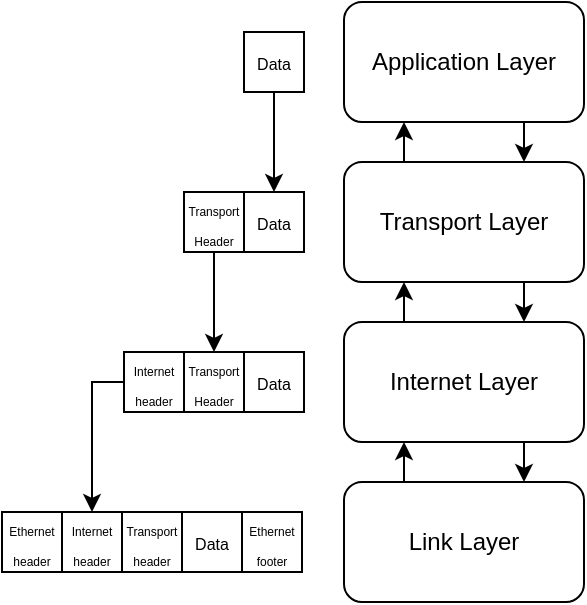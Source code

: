 <mxfile version="20.8.23" type="device"><diagram id="MRZMCA44TbZBzmC8g7iP" name="Page-1"><mxGraphModel dx="989" dy="526" grid="0" gridSize="10" guides="1" tooltips="1" connect="1" arrows="1" fold="1" page="1" pageScale="1" pageWidth="850" pageHeight="1100" math="0" shadow="0"><root><mxCell id="0"/><mxCell id="1" parent="0"/><mxCell id="2nZtvAyzx29B6xYiOwni-11" style="edgeStyle=orthogonalEdgeStyle;rounded=0;orthogonalLoop=1;jettySize=auto;html=1;exitX=0.75;exitY=1;exitDx=0;exitDy=0;entryX=0.75;entryY=0;entryDx=0;entryDy=0;" parent="1" source="2nZtvAyzx29B6xYiOwni-1" target="2nZtvAyzx29B6xYiOwni-3" edge="1"><mxGeometry relative="1" as="geometry"/></mxCell><mxCell id="2nZtvAyzx29B6xYiOwni-1" value="&lt;div&gt;Application Layer&lt;/div&gt;" style="rounded=1;whiteSpace=wrap;html=1;" parent="1" vertex="1"><mxGeometry x="340" y="100" width="120" height="60" as="geometry"/></mxCell><mxCell id="2nZtvAyzx29B6xYiOwni-6" style="edgeStyle=orthogonalEdgeStyle;rounded=0;orthogonalLoop=1;jettySize=auto;html=1;exitX=0.25;exitY=0;exitDx=0;exitDy=0;entryX=0.25;entryY=1;entryDx=0;entryDy=0;" parent="1" source="2nZtvAyzx29B6xYiOwni-2" target="2nZtvAyzx29B6xYiOwni-4" edge="1"><mxGeometry relative="1" as="geometry"/></mxCell><mxCell id="2nZtvAyzx29B6xYiOwni-7" style="edgeStyle=orthogonalEdgeStyle;rounded=0;orthogonalLoop=1;jettySize=auto;html=1;exitX=0.75;exitY=1;exitDx=0;exitDy=0;entryX=0.75;entryY=0;entryDx=0;entryDy=0;" parent="1" source="2nZtvAyzx29B6xYiOwni-4" target="2nZtvAyzx29B6xYiOwni-2" edge="1"><mxGeometry relative="1" as="geometry"/></mxCell><mxCell id="2nZtvAyzx29B6xYiOwni-2" value="&lt;div&gt;Link Layer&lt;/div&gt;" style="rounded=1;whiteSpace=wrap;html=1;" parent="1" vertex="1"><mxGeometry x="340" y="340" width="120" height="60" as="geometry"/></mxCell><mxCell id="2nZtvAyzx29B6xYiOwni-9" style="edgeStyle=orthogonalEdgeStyle;rounded=0;orthogonalLoop=1;jettySize=auto;html=1;exitX=0.75;exitY=1;exitDx=0;exitDy=0;entryX=0.75;entryY=0;entryDx=0;entryDy=0;" parent="1" source="2nZtvAyzx29B6xYiOwni-3" target="2nZtvAyzx29B6xYiOwni-4" edge="1"><mxGeometry relative="1" as="geometry"/></mxCell><mxCell id="2nZtvAyzx29B6xYiOwni-10" style="edgeStyle=orthogonalEdgeStyle;rounded=0;orthogonalLoop=1;jettySize=auto;html=1;exitX=0.25;exitY=0;exitDx=0;exitDy=0;entryX=0.25;entryY=1;entryDx=0;entryDy=0;" parent="1" source="2nZtvAyzx29B6xYiOwni-3" target="2nZtvAyzx29B6xYiOwni-1" edge="1"><mxGeometry relative="1" as="geometry"/></mxCell><mxCell id="2nZtvAyzx29B6xYiOwni-3" value="&lt;div&gt;Transport Layer&lt;/div&gt;" style="rounded=1;whiteSpace=wrap;html=1;" parent="1" vertex="1"><mxGeometry x="340" y="180" width="120" height="60" as="geometry"/></mxCell><mxCell id="2nZtvAyzx29B6xYiOwni-8" style="edgeStyle=orthogonalEdgeStyle;rounded=0;orthogonalLoop=1;jettySize=auto;html=1;exitX=0.25;exitY=0;exitDx=0;exitDy=0;entryX=0.25;entryY=1;entryDx=0;entryDy=0;" parent="1" source="2nZtvAyzx29B6xYiOwni-4" target="2nZtvAyzx29B6xYiOwni-3" edge="1"><mxGeometry relative="1" as="geometry"/></mxCell><mxCell id="2nZtvAyzx29B6xYiOwni-4" value="&lt;div&gt;Internet Layer&lt;/div&gt;" style="rounded=1;whiteSpace=wrap;html=1;" parent="1" vertex="1"><mxGeometry x="340" y="260" width="120" height="60" as="geometry"/></mxCell><mxCell id="2nZtvAyzx29B6xYiOwni-24" value="" style="edgeStyle=orthogonalEdgeStyle;rounded=0;orthogonalLoop=1;jettySize=auto;html=1;fontSize=6;" parent="1" source="2nZtvAyzx29B6xYiOwni-12" target="2nZtvAyzx29B6xYiOwni-14" edge="1"><mxGeometry relative="1" as="geometry"/></mxCell><mxCell id="2nZtvAyzx29B6xYiOwni-12" value="&lt;font style=&quot;font-size: 8px;&quot;&gt;Data&lt;/font&gt;" style="whiteSpace=wrap;html=1;aspect=fixed;" parent="1" vertex="1"><mxGeometry x="290" y="115" width="30" height="30" as="geometry"/></mxCell><mxCell id="2nZtvAyzx29B6xYiOwni-25" value="" style="edgeStyle=orthogonalEdgeStyle;rounded=0;orthogonalLoop=1;jettySize=auto;html=1;fontSize=6;entryX=0.5;entryY=0;entryDx=0;entryDy=0;" parent="1" source="2nZtvAyzx29B6xYiOwni-13" target="2nZtvAyzx29B6xYiOwni-15" edge="1"><mxGeometry relative="1" as="geometry"/></mxCell><mxCell id="2nZtvAyzx29B6xYiOwni-13" value="&lt;div&gt;&lt;font style=&quot;font-size: 6px;&quot;&gt;Transport&lt;/font&gt;&lt;/div&gt;&lt;div&gt;&lt;font size=&quot;1&quot;&gt;&lt;font style=&quot;font-size: 6px;&quot;&gt;Header&lt;/font&gt;&lt;br&gt;&lt;/font&gt;&lt;/div&gt;" style="whiteSpace=wrap;html=1;aspect=fixed;" parent="1" vertex="1"><mxGeometry x="260" y="195" width="30" height="30" as="geometry"/></mxCell><mxCell id="2nZtvAyzx29B6xYiOwni-14" value="&lt;font style=&quot;font-size: 8px;&quot;&gt;Data&lt;/font&gt;" style="whiteSpace=wrap;html=1;aspect=fixed;" parent="1" vertex="1"><mxGeometry x="290" y="195" width="30" height="30" as="geometry"/></mxCell><mxCell id="2nZtvAyzx29B6xYiOwni-15" value="&lt;div&gt;&lt;font style=&quot;font-size: 6px;&quot;&gt;Transport&lt;/font&gt;&lt;/div&gt;&lt;div&gt;&lt;font size=&quot;1&quot;&gt;&lt;font style=&quot;font-size: 6px;&quot;&gt;Header&lt;/font&gt;&lt;br&gt;&lt;/font&gt;&lt;/div&gt;" style="whiteSpace=wrap;html=1;aspect=fixed;" parent="1" vertex="1"><mxGeometry x="260" y="275" width="30" height="30" as="geometry"/></mxCell><mxCell id="2nZtvAyzx29B6xYiOwni-16" value="&lt;font style=&quot;font-size: 8px;&quot;&gt;Data&lt;/font&gt;" style="whiteSpace=wrap;html=1;aspect=fixed;" parent="1" vertex="1"><mxGeometry x="290" y="275" width="30" height="30" as="geometry"/></mxCell><mxCell id="2nZtvAyzx29B6xYiOwni-26" value="" style="edgeStyle=orthogonalEdgeStyle;rounded=0;orthogonalLoop=1;jettySize=auto;html=1;fontSize=6;" parent="1" source="2nZtvAyzx29B6xYiOwni-17" target="2nZtvAyzx29B6xYiOwni-20" edge="1"><mxGeometry relative="1" as="geometry"><Array as="points"><mxPoint x="214" y="290"/></Array></mxGeometry></mxCell><mxCell id="2nZtvAyzx29B6xYiOwni-17" value="&lt;div&gt;&lt;font style=&quot;font-size: 6px;&quot;&gt;Internet&lt;/font&gt;&lt;/div&gt;&lt;div&gt;&lt;font style=&quot;font-size: 6px;&quot;&gt;header&lt;/font&gt;&lt;br&gt;&lt;/div&gt;" style="whiteSpace=wrap;html=1;aspect=fixed;" parent="1" vertex="1"><mxGeometry x="230" y="275" width="30" height="30" as="geometry"/></mxCell><mxCell id="2nZtvAyzx29B6xYiOwni-18" value="&lt;div&gt;&lt;font style=&quot;font-size: 6px;&quot;&gt;Transport&lt;/font&gt;&lt;/div&gt;&lt;div&gt;&lt;font size=&quot;1&quot;&gt;&lt;font style=&quot;font-size: 6px;&quot;&gt;header&lt;/font&gt;&lt;br&gt;&lt;/font&gt;&lt;/div&gt;" style="whiteSpace=wrap;html=1;aspect=fixed;" parent="1" vertex="1"><mxGeometry x="229" y="355" width="30" height="30" as="geometry"/></mxCell><mxCell id="2nZtvAyzx29B6xYiOwni-19" value="&lt;font style=&quot;font-size: 8px;&quot;&gt;Data&lt;/font&gt;" style="whiteSpace=wrap;html=1;aspect=fixed;" parent="1" vertex="1"><mxGeometry x="259" y="355" width="30" height="30" as="geometry"/></mxCell><mxCell id="2nZtvAyzx29B6xYiOwni-20" value="&lt;div&gt;&lt;font style=&quot;font-size: 6px;&quot;&gt;Internet&lt;/font&gt;&lt;/div&gt;&lt;div&gt;&lt;font style=&quot;font-size: 6px;&quot;&gt;header&lt;/font&gt;&lt;br&gt;&lt;/div&gt;" style="whiteSpace=wrap;html=1;aspect=fixed;" parent="1" vertex="1"><mxGeometry x="199" y="355" width="30" height="30" as="geometry"/></mxCell><mxCell id="2nZtvAyzx29B6xYiOwni-22" value="&lt;font style=&quot;font-size: 6px;&quot;&gt;Ethernet header&lt;/font&gt;" style="whiteSpace=wrap;html=1;aspect=fixed;" parent="1" vertex="1"><mxGeometry x="169" y="355" width="30" height="30" as="geometry"/></mxCell><mxCell id="2nZtvAyzx29B6xYiOwni-23" value="&lt;div&gt;&lt;font style=&quot;font-size: 6px;&quot;&gt;Ethernet footer&lt;/font&gt;&lt;/div&gt;" style="whiteSpace=wrap;html=1;aspect=fixed;" parent="1" vertex="1"><mxGeometry x="289" y="355" width="30" height="30" as="geometry"/></mxCell></root></mxGraphModel></diagram></mxfile>